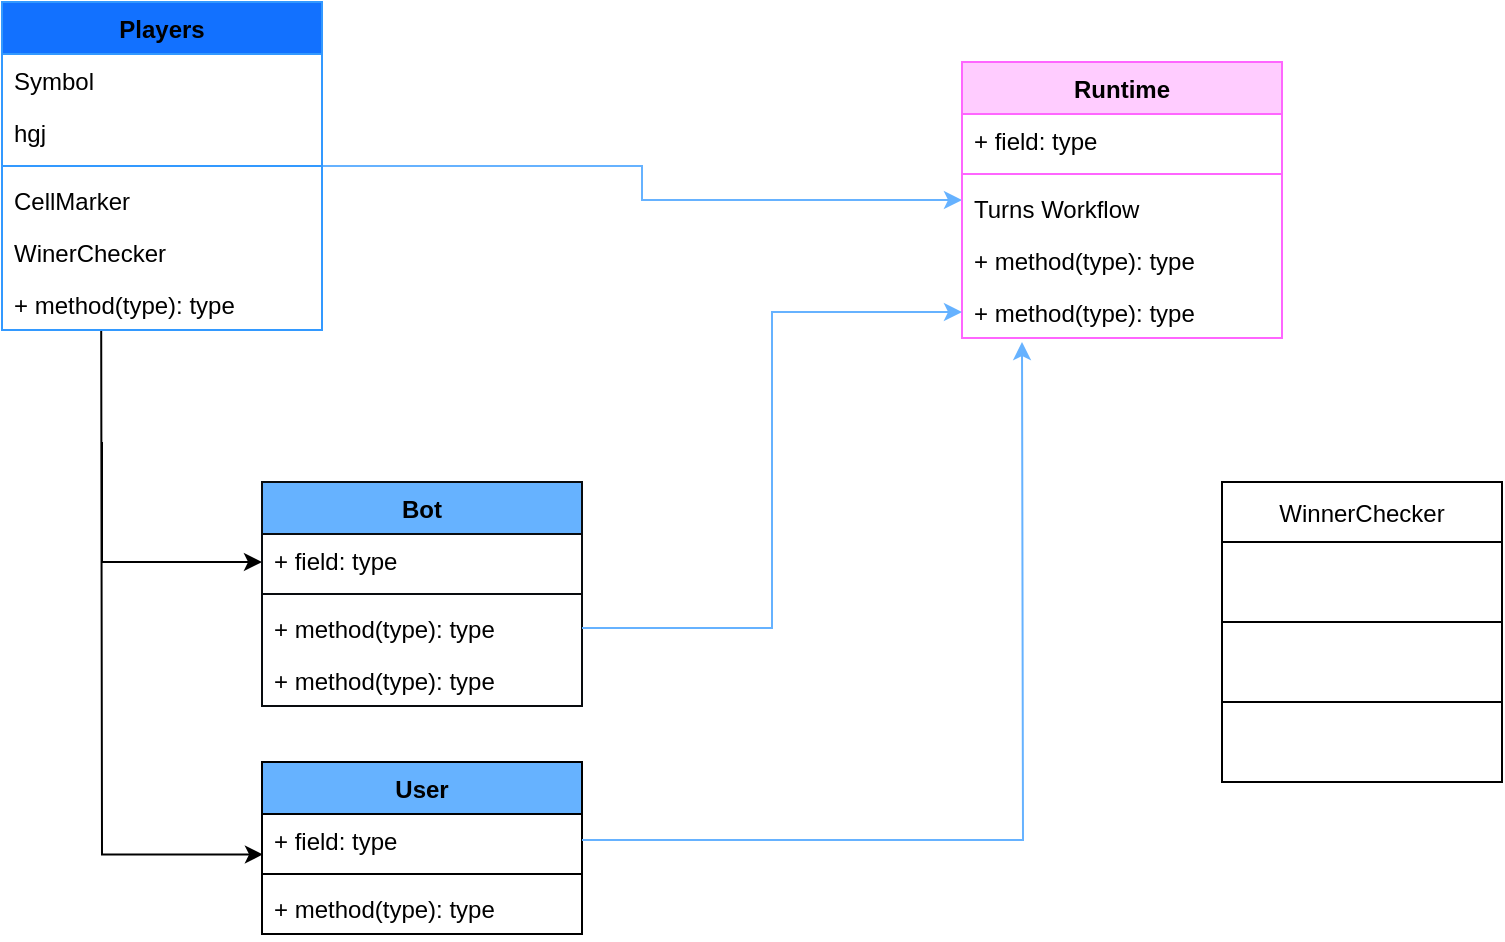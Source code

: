 <mxfile version="21.6.7" type="google">
  <diagram id="C5RBs43oDa-KdzZeNtuy" name="Page-1">
    <mxGraphModel grid="1" page="1" gridSize="10" guides="1" tooltips="1" connect="1" arrows="1" fold="1" pageScale="1" pageWidth="827" pageHeight="1169" math="0" shadow="0">
      <root>
        <mxCell id="WIyWlLk6GJQsqaUBKTNV-0" />
        <mxCell id="WIyWlLk6GJQsqaUBKTNV-1" parent="WIyWlLk6GJQsqaUBKTNV-0" />
        <mxCell id="A3kams5VofBvOvKnBoQk-14" value="" style="edgeStyle=orthogonalEdgeStyle;rounded=0;orthogonalLoop=1;jettySize=auto;html=1;entryX=0.003;entryY=0.777;entryDx=0;entryDy=0;entryPerimeter=0;exitX=0.31;exitY=1.008;exitDx=0;exitDy=0;exitPerimeter=0;" edge="1" parent="WIyWlLk6GJQsqaUBKTNV-1" source="A3kams5VofBvOvKnBoQk-15" target="A3kams5VofBvOvKnBoQk-11">
          <mxGeometry relative="1" as="geometry">
            <mxPoint x="70" y="225" as="sourcePoint" />
            <mxPoint x="130" y="490" as="targetPoint" />
            <Array as="points">
              <mxPoint x="70" y="224" />
              <mxPoint x="70" y="487" />
              <mxPoint x="140" y="487" />
            </Array>
          </mxGeometry>
        </mxCell>
        <mxCell id="A3kams5VofBvOvKnBoQk-21" value="" style="edgeStyle=orthogonalEdgeStyle;rounded=0;orthogonalLoop=1;jettySize=auto;html=1;" edge="1" parent="WIyWlLk6GJQsqaUBKTNV-1" target="A3kams5VofBvOvKnBoQk-16">
          <mxGeometry relative="1" as="geometry">
            <mxPoint x="70" y="280" as="sourcePoint" />
            <Array as="points">
              <mxPoint x="70" y="340" />
            </Array>
          </mxGeometry>
        </mxCell>
        <mxCell id="A3kams5VofBvOvKnBoQk-31" value="" style="edgeStyle=orthogonalEdgeStyle;rounded=0;orthogonalLoop=1;jettySize=auto;html=1;strokeColor=#66B2FF;" edge="1" parent="WIyWlLk6GJQsqaUBKTNV-1" source="A3kams5VofBvOvKnBoQk-6" target="A3kams5VofBvOvKnBoQk-25">
          <mxGeometry relative="1" as="geometry" />
        </mxCell>
        <mxCell id="A3kams5VofBvOvKnBoQk-6" value="Players" style="swimlane;fontStyle=1;align=center;verticalAlign=top;childLayout=stackLayout;horizontal=1;startSize=26;horizontalStack=0;resizeParent=1;resizeParentMax=0;resizeLast=0;collapsible=1;marginBottom=0;whiteSpace=wrap;html=1;fillColor=#1271FF;strokeColor=#3399FF;" vertex="1" parent="WIyWlLk6GJQsqaUBKTNV-1">
          <mxGeometry x="20" y="60" width="160" height="164" as="geometry" />
        </mxCell>
        <mxCell id="A3kams5VofBvOvKnBoQk-7" value="Symbol" style="text;strokeColor=none;fillColor=none;align=left;verticalAlign=top;spacingLeft=4;spacingRight=4;overflow=hidden;rotatable=0;points=[[0,0.5],[1,0.5]];portConstraint=eastwest;whiteSpace=wrap;html=1;" vertex="1" parent="A3kams5VofBvOvKnBoQk-6">
          <mxGeometry y="26" width="160" height="26" as="geometry" />
        </mxCell>
        <mxCell id="A3kams5VofBvOvKnBoQk-39" value="hgj" style="text;strokeColor=none;fillColor=none;align=left;verticalAlign=top;spacingLeft=4;spacingRight=4;overflow=hidden;rotatable=0;points=[[0,0.5],[1,0.5]];portConstraint=eastwest;whiteSpace=wrap;html=1;" vertex="1" parent="A3kams5VofBvOvKnBoQk-6">
          <mxGeometry y="52" width="160" height="26" as="geometry" />
        </mxCell>
        <mxCell id="A3kams5VofBvOvKnBoQk-8" value="" style="line;strokeWidth=1;fillColor=none;align=left;verticalAlign=middle;spacingTop=-1;spacingLeft=3;spacingRight=3;rotatable=0;labelPosition=right;points=[];portConstraint=eastwest;strokeColor=inherit;" vertex="1" parent="A3kams5VofBvOvKnBoQk-6">
          <mxGeometry y="78" width="160" height="8" as="geometry" />
        </mxCell>
        <mxCell id="A3kams5VofBvOvKnBoQk-9" value="CellMarker" style="text;strokeColor=none;fillColor=none;align=left;verticalAlign=top;spacingLeft=4;spacingRight=4;overflow=hidden;rotatable=0;points=[[0,0.5],[1,0.5]];portConstraint=eastwest;whiteSpace=wrap;html=1;" vertex="1" parent="A3kams5VofBvOvKnBoQk-6">
          <mxGeometry y="86" width="160" height="26" as="geometry" />
        </mxCell>
        <mxCell id="A3kams5VofBvOvKnBoQk-24" value="WinerChecker" style="text;strokeColor=none;fillColor=none;align=left;verticalAlign=top;spacingLeft=4;spacingRight=4;overflow=hidden;rotatable=0;points=[[0,0.5],[1,0.5]];portConstraint=eastwest;whiteSpace=wrap;html=1;" vertex="1" parent="A3kams5VofBvOvKnBoQk-6">
          <mxGeometry y="112" width="160" height="26" as="geometry" />
        </mxCell>
        <mxCell id="A3kams5VofBvOvKnBoQk-15" value="+ method(type): type" style="text;strokeColor=none;fillColor=none;align=left;verticalAlign=top;spacingLeft=4;spacingRight=4;overflow=hidden;rotatable=0;points=[[0,0.5],[1,0.5]];portConstraint=eastwest;whiteSpace=wrap;html=1;" vertex="1" parent="A3kams5VofBvOvKnBoQk-6">
          <mxGeometry y="138" width="160" height="26" as="geometry" />
        </mxCell>
        <mxCell id="A3kams5VofBvOvKnBoQk-10" value="User" style="swimlane;fontStyle=1;align=center;verticalAlign=top;childLayout=stackLayout;horizontal=1;startSize=26;horizontalStack=0;resizeParent=1;resizeParentMax=0;resizeLast=0;collapsible=1;marginBottom=0;whiteSpace=wrap;html=1;fillColor=#66B2FF;" vertex="1" parent="WIyWlLk6GJQsqaUBKTNV-1">
          <mxGeometry x="150" y="440" width="160" height="86" as="geometry" />
        </mxCell>
        <mxCell id="A3kams5VofBvOvKnBoQk-38" style="edgeStyle=orthogonalEdgeStyle;rounded=0;orthogonalLoop=1;jettySize=auto;html=1;exitX=1;exitY=0.5;exitDx=0;exitDy=0;strokeColor=#66B2FF;" edge="1" parent="A3kams5VofBvOvKnBoQk-10" source="A3kams5VofBvOvKnBoQk-11">
          <mxGeometry relative="1" as="geometry">
            <mxPoint x="380" y="-210" as="targetPoint" />
          </mxGeometry>
        </mxCell>
        <mxCell id="A3kams5VofBvOvKnBoQk-11" value="+ field: type" style="text;strokeColor=none;fillColor=none;align=left;verticalAlign=top;spacingLeft=4;spacingRight=4;overflow=hidden;rotatable=0;points=[[0,0.5],[1,0.5]];portConstraint=eastwest;whiteSpace=wrap;html=1;" vertex="1" parent="A3kams5VofBvOvKnBoQk-10">
          <mxGeometry y="26" width="160" height="26" as="geometry" />
        </mxCell>
        <mxCell id="A3kams5VofBvOvKnBoQk-12" value="" style="line;strokeWidth=1;fillColor=none;align=left;verticalAlign=middle;spacingTop=-1;spacingLeft=3;spacingRight=3;rotatable=0;labelPosition=right;points=[];portConstraint=eastwest;strokeColor=inherit;" vertex="1" parent="A3kams5VofBvOvKnBoQk-10">
          <mxGeometry y="52" width="160" height="8" as="geometry" />
        </mxCell>
        <mxCell id="A3kams5VofBvOvKnBoQk-13" value="+ method(type): type" style="text;strokeColor=none;fillColor=none;align=left;verticalAlign=top;spacingLeft=4;spacingRight=4;overflow=hidden;rotatable=0;points=[[0,0.5],[1,0.5]];portConstraint=eastwest;whiteSpace=wrap;html=1;" vertex="1" parent="A3kams5VofBvOvKnBoQk-10">
          <mxGeometry y="60" width="160" height="26" as="geometry" />
        </mxCell>
        <mxCell id="A3kams5VofBvOvKnBoQk-16" value="Bot" style="swimlane;fontStyle=1;align=center;verticalAlign=top;childLayout=stackLayout;horizontal=1;startSize=26;horizontalStack=0;resizeParent=1;resizeParentMax=0;resizeLast=0;collapsible=1;marginBottom=0;whiteSpace=wrap;html=1;fillColor=#66B2FF;strokeColor=#090C0F;" vertex="1" parent="WIyWlLk6GJQsqaUBKTNV-1">
          <mxGeometry x="150" y="300" width="160" height="112" as="geometry" />
        </mxCell>
        <mxCell id="A3kams5VofBvOvKnBoQk-17" value="+ field: type" style="text;strokeColor=none;fillColor=none;align=left;verticalAlign=top;spacingLeft=4;spacingRight=4;overflow=hidden;rotatable=0;points=[[0,0.5],[1,0.5]];portConstraint=eastwest;whiteSpace=wrap;html=1;" vertex="1" parent="A3kams5VofBvOvKnBoQk-16">
          <mxGeometry y="26" width="160" height="26" as="geometry" />
        </mxCell>
        <mxCell id="A3kams5VofBvOvKnBoQk-18" value="" style="line;strokeWidth=1;fillColor=none;align=left;verticalAlign=middle;spacingTop=-1;spacingLeft=3;spacingRight=3;rotatable=0;labelPosition=right;points=[];portConstraint=eastwest;strokeColor=inherit;" vertex="1" parent="A3kams5VofBvOvKnBoQk-16">
          <mxGeometry y="52" width="160" height="8" as="geometry" />
        </mxCell>
        <mxCell id="A3kams5VofBvOvKnBoQk-19" value="+ method(type): type" style="text;strokeColor=none;fillColor=none;align=left;verticalAlign=top;spacingLeft=4;spacingRight=4;overflow=hidden;rotatable=0;points=[[0,0.5],[1,0.5]];portConstraint=eastwest;whiteSpace=wrap;html=1;" vertex="1" parent="A3kams5VofBvOvKnBoQk-16">
          <mxGeometry y="60" width="160" height="26" as="geometry" />
        </mxCell>
        <mxCell id="A3kams5VofBvOvKnBoQk-20" value="+ method(type): type" style="text;strokeColor=none;fillColor=none;align=left;verticalAlign=top;spacingLeft=4;spacingRight=4;overflow=hidden;rotatable=0;points=[[0,0.5],[1,0.5]];portConstraint=eastwest;whiteSpace=wrap;html=1;" vertex="1" parent="A3kams5VofBvOvKnBoQk-16">
          <mxGeometry y="86" width="160" height="26" as="geometry" />
        </mxCell>
        <mxCell id="A3kams5VofBvOvKnBoQk-25" value="Runtime" style="swimlane;fontStyle=1;align=center;verticalAlign=top;childLayout=stackLayout;horizontal=1;startSize=26;horizontalStack=0;resizeParent=1;resizeParentMax=0;resizeLast=0;collapsible=1;marginBottom=0;whiteSpace=wrap;html=1;fillColor=#FFCCFF;strokeColor=#FF66FF;" vertex="1" parent="WIyWlLk6GJQsqaUBKTNV-1">
          <mxGeometry x="500" y="90" width="160" height="138" as="geometry" />
        </mxCell>
        <mxCell id="A3kams5VofBvOvKnBoQk-26" value="+ field: type" style="text;strokeColor=none;fillColor=none;align=left;verticalAlign=top;spacingLeft=4;spacingRight=4;overflow=hidden;rotatable=0;points=[[0,0.5],[1,0.5]];portConstraint=eastwest;whiteSpace=wrap;html=1;" vertex="1" parent="A3kams5VofBvOvKnBoQk-25">
          <mxGeometry y="26" width="160" height="26" as="geometry" />
        </mxCell>
        <mxCell id="A3kams5VofBvOvKnBoQk-27" value="" style="line;strokeWidth=1;fillColor=none;align=left;verticalAlign=middle;spacingTop=-1;spacingLeft=3;spacingRight=3;rotatable=0;labelPosition=right;points=[];portConstraint=eastwest;strokeColor=inherit;" vertex="1" parent="A3kams5VofBvOvKnBoQk-25">
          <mxGeometry y="52" width="160" height="8" as="geometry" />
        </mxCell>
        <mxCell id="A3kams5VofBvOvKnBoQk-29" value="Turns Workflow" style="text;strokeColor=none;fillColor=none;align=left;verticalAlign=top;spacingLeft=4;spacingRight=4;overflow=hidden;rotatable=0;points=[[0,0.5],[1,0.5]];portConstraint=eastwest;whiteSpace=wrap;html=1;" vertex="1" parent="A3kams5VofBvOvKnBoQk-25">
          <mxGeometry y="60" width="160" height="26" as="geometry" />
        </mxCell>
        <mxCell id="A3kams5VofBvOvKnBoQk-28" value="+ method(type): type" style="text;strokeColor=none;fillColor=none;align=left;verticalAlign=top;spacingLeft=4;spacingRight=4;overflow=hidden;rotatable=0;points=[[0,0.5],[1,0.5]];portConstraint=eastwest;whiteSpace=wrap;html=1;" vertex="1" parent="A3kams5VofBvOvKnBoQk-25">
          <mxGeometry y="86" width="160" height="26" as="geometry" />
        </mxCell>
        <mxCell id="A3kams5VofBvOvKnBoQk-30" value="+ method(type): type" style="text;strokeColor=none;fillColor=none;align=left;verticalAlign=top;spacingLeft=4;spacingRight=4;overflow=hidden;rotatable=0;points=[[0,0.5],[1,0.5]];portConstraint=eastwest;whiteSpace=wrap;html=1;" vertex="1" parent="A3kams5VofBvOvKnBoQk-25">
          <mxGeometry y="112" width="160" height="26" as="geometry" />
        </mxCell>
        <mxCell id="A3kams5VofBvOvKnBoQk-37" style="edgeStyle=orthogonalEdgeStyle;rounded=0;orthogonalLoop=1;jettySize=auto;html=1;exitX=1;exitY=0.5;exitDx=0;exitDy=0;strokeColor=#66B2FF;" edge="1" parent="WIyWlLk6GJQsqaUBKTNV-1" source="A3kams5VofBvOvKnBoQk-19" target="A3kams5VofBvOvKnBoQk-30">
          <mxGeometry relative="1" as="geometry" />
        </mxCell>
        <mxCell id="A3kams5VofBvOvKnBoQk-40" value="WinnerChecker" style="shape=table;startSize=30;container=1;collapsible=0;childLayout=tableLayout;" vertex="1" parent="WIyWlLk6GJQsqaUBKTNV-1">
          <mxGeometry x="630" y="300" width="140" height="150" as="geometry" />
        </mxCell>
        <mxCell id="A3kams5VofBvOvKnBoQk-41" value="" style="shape=tableRow;horizontal=0;startSize=0;swimlaneHead=0;swimlaneBody=0;strokeColor=inherit;top=0;left=0;bottom=0;right=0;collapsible=0;dropTarget=0;fillColor=none;points=[[0,0.5],[1,0.5]];portConstraint=eastwest;" vertex="1" parent="A3kams5VofBvOvKnBoQk-40">
          <mxGeometry y="30" width="140" height="40" as="geometry" />
        </mxCell>
        <mxCell id="A3kams5VofBvOvKnBoQk-42" value="" style="shape=partialRectangle;html=1;whiteSpace=wrap;connectable=0;strokeColor=inherit;overflow=hidden;fillColor=none;top=0;left=0;bottom=0;right=0;pointerEvents=1;" vertex="1" parent="A3kams5VofBvOvKnBoQk-41">
          <mxGeometry width="140" height="40" as="geometry">
            <mxRectangle width="140" height="40" as="alternateBounds" />
          </mxGeometry>
        </mxCell>
        <mxCell id="A3kams5VofBvOvKnBoQk-43" value="" style="shape=tableRow;horizontal=0;startSize=0;swimlaneHead=0;swimlaneBody=0;strokeColor=inherit;top=0;left=0;bottom=0;right=0;collapsible=0;dropTarget=0;fillColor=none;points=[[0,0.5],[1,0.5]];portConstraint=eastwest;" vertex="1" parent="A3kams5VofBvOvKnBoQk-40">
          <mxGeometry y="70" width="140" height="40" as="geometry" />
        </mxCell>
        <mxCell id="A3kams5VofBvOvKnBoQk-44" value="" style="shape=partialRectangle;html=1;whiteSpace=wrap;connectable=0;strokeColor=inherit;overflow=hidden;fillColor=none;top=0;left=0;bottom=0;right=0;pointerEvents=1;" vertex="1" parent="A3kams5VofBvOvKnBoQk-43">
          <mxGeometry width="140" height="40" as="geometry">
            <mxRectangle width="140" height="40" as="alternateBounds" />
          </mxGeometry>
        </mxCell>
        <mxCell id="A3kams5VofBvOvKnBoQk-45" value="" style="shape=tableRow;horizontal=0;startSize=0;swimlaneHead=0;swimlaneBody=0;strokeColor=inherit;top=0;left=0;bottom=0;right=0;collapsible=0;dropTarget=0;fillColor=none;points=[[0,0.5],[1,0.5]];portConstraint=eastwest;" vertex="1" parent="A3kams5VofBvOvKnBoQk-40">
          <mxGeometry y="110" width="140" height="40" as="geometry" />
        </mxCell>
        <mxCell id="A3kams5VofBvOvKnBoQk-46" value="" style="shape=partialRectangle;html=1;whiteSpace=wrap;connectable=0;strokeColor=inherit;overflow=hidden;fillColor=none;top=0;left=0;bottom=0;right=0;pointerEvents=1;" vertex="1" parent="A3kams5VofBvOvKnBoQk-45">
          <mxGeometry width="140" height="40" as="geometry">
            <mxRectangle width="140" height="40" as="alternateBounds" />
          </mxGeometry>
        </mxCell>
      </root>
    </mxGraphModel>
  </diagram>
</mxfile>
